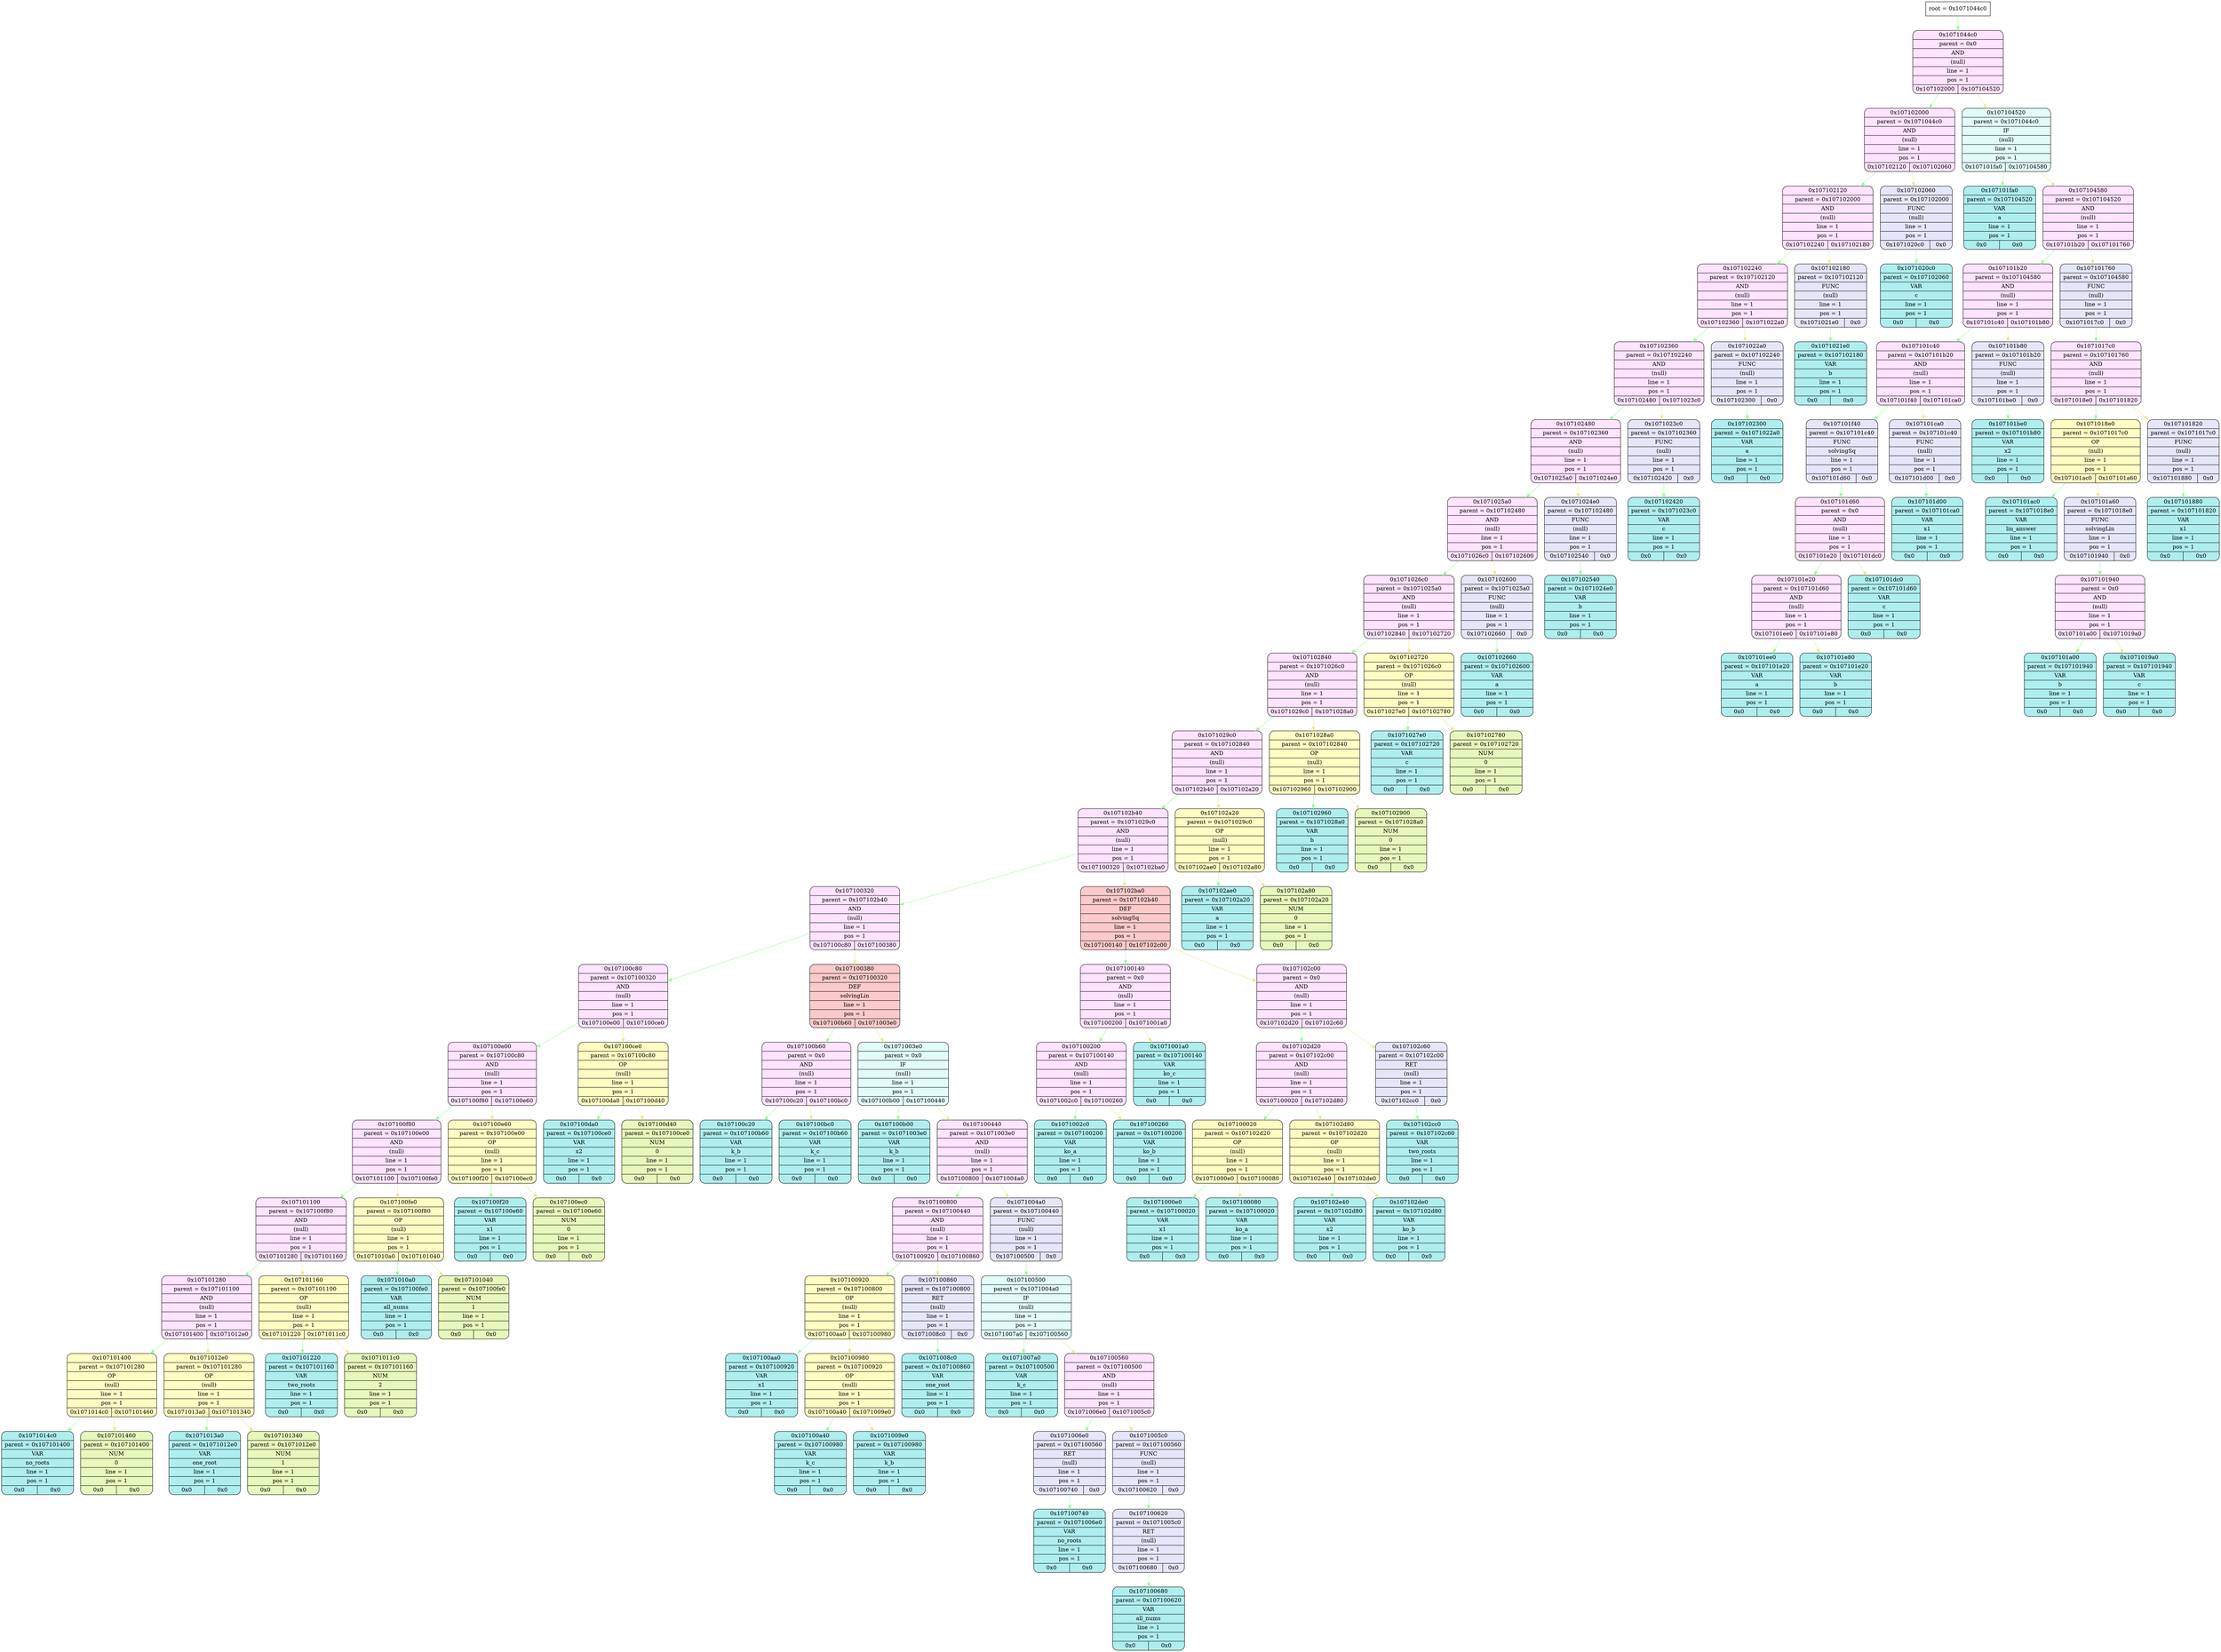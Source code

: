 digraph
{
    node_info[shape = record, label = "{root = 0x1071044c0}"];

    node_info->node_0x1071044c0 [color = "#98FB98"];
    node_0x1071044c0[shape = Mrecord, label = "{{0x1071044c0} | {parent =  0x0} | {AND} | {(null)} | {line = 1} | {pos = 1} | {0x107102000 | 0x107104520}}",
                                        style="filled", fillcolor="#FFE3FF"];
    node_0x107102000[shape = Mrecord, label = "{{0x107102000} | {parent =  0x1071044c0} | {AND} | {(null)} | {line = 1} | {pos = 1} | {0x107102120 | 0x107102060}}",
                                        style="filled", fillcolor="#FFE3FF"];
    node_0x107102120[shape = Mrecord, label = "{{0x107102120} | {parent =  0x107102000} | {AND} | {(null)} | {line = 1} | {pos = 1} | {0x107102240 | 0x107102180}}",
                                        style="filled", fillcolor="#FFE3FF"];
    node_0x107102240[shape = Mrecord, label = "{{0x107102240} | {parent =  0x107102120} | {AND} | {(null)} | {line = 1} | {pos = 1} | {0x107102360 | 0x1071022a0}}",
                                        style="filled", fillcolor="#FFE3FF"];
    node_0x107102360[shape = Mrecord, label = "{{0x107102360} | {parent =  0x107102240} | {AND} | {(null)} | {line = 1} | {pos = 1} | {0x107102480 | 0x1071023c0}}",
                                        style="filled", fillcolor="#FFE3FF"];
    node_0x107102480[shape = Mrecord, label = "{{0x107102480} | {parent =  0x107102360} | {AND} | {(null)} | {line = 1} | {pos = 1} | {0x1071025a0 | 0x1071024e0}}",
                                        style="filled", fillcolor="#FFE3FF"];
    node_0x1071025a0[shape = Mrecord, label = "{{0x1071025a0} | {parent =  0x107102480} | {AND} | {(null)} | {line = 1} | {pos = 1} | {0x1071026c0 | 0x107102600}}",
                                        style="filled", fillcolor="#FFE3FF"];
    node_0x1071026c0[shape = Mrecord, label = "{{0x1071026c0} | {parent =  0x1071025a0} | {AND} | {(null)} | {line = 1} | {pos = 1} | {0x107102840 | 0x107102720}}",
                                        style="filled", fillcolor="#FFE3FF"];
    node_0x107102840[shape = Mrecord, label = "{{0x107102840} | {parent =  0x1071026c0} | {AND} | {(null)} | {line = 1} | {pos = 1} | {0x1071029c0 | 0x1071028a0}}",
                                        style="filled", fillcolor="#FFE3FF"];
    node_0x1071029c0[shape = Mrecord, label = "{{0x1071029c0} | {parent =  0x107102840} | {AND} | {(null)} | {line = 1} | {pos = 1} | {0x107102b40 | 0x107102a20}}",
                                        style="filled", fillcolor="#FFE3FF"];
    node_0x107102b40[shape = Mrecord, label = "{{0x107102b40} | {parent =  0x1071029c0} | {AND} | {(null)} | {line = 1} | {pos = 1} | {0x107100320 | 0x107102ba0}}",
                                        style="filled", fillcolor="#FFE3FF"];
    node_0x107100320[shape = Mrecord, label = "{{0x107100320} | {parent =  0x107102b40} | {AND} | {(null)} | {line = 1} | {pos = 1} | {0x107100c80 | 0x107100380}}",
                                        style="filled", fillcolor="#FFE3FF"];
    node_0x107100c80[shape = Mrecord, label = "{{0x107100c80} | {parent =  0x107100320} | {AND} | {(null)} | {line = 1} | {pos = 1} | {0x107100e00 | 0x107100ce0}}",
                                        style="filled", fillcolor="#FFE3FF"];
    node_0x107100e00[shape = Mrecord, label = "{{0x107100e00} | {parent =  0x107100c80} | {AND} | {(null)} | {line = 1} | {pos = 1} | {0x107100f80 | 0x107100e60}}",
                                        style="filled", fillcolor="#FFE3FF"];
    node_0x107100f80[shape = Mrecord, label = "{{0x107100f80} | {parent =  0x107100e00} | {AND} | {(null)} | {line = 1} | {pos = 1} | {0x107101100 | 0x107100fe0}}",
                                        style="filled", fillcolor="#FFE3FF"];
    node_0x107101100[shape = Mrecord, label = "{{0x107101100} | {parent =  0x107100f80} | {AND} | {(null)} | {line = 1} | {pos = 1} | {0x107101280 | 0x107101160}}",
                                        style="filled", fillcolor="#FFE3FF"];
    node_0x107101280[shape = Mrecord, label = "{{0x107101280} | {parent =  0x107101100} | {AND} | {(null)} | {line = 1} | {pos = 1} | {0x107101400 | 0x1071012e0}}",
                                        style="filled", fillcolor="#FFE3FF"];
    node_0x107101400[shape = Mrecord, label = "{{0x107101400} | {parent =  0x107101280} | {OP} | {(null)} | {line = 1} | {pos = 1} | {0x1071014c0 | 0x107101460}}",
                                        style="filled", fillcolor="#FFFDC2"];
    node_0x1071014c0[shape = Mrecord, label = "{{0x1071014c0} | {parent =  0x107101400} | {VAR} | {no_roots} | {line = 1} | {pos = 1} | {0x0 | 0x0}}",
                                        style="filled", fillcolor="#AFEEEE"];
    node_0x107101460[shape = Mrecord, label = "{{0x107101460} | {parent =  0x107101400} | {NUM} | {0} | {line = 1} | {pos = 1} | {0x0 | 0x0}}",
                style="filled", fillcolor="#E7F8BC"];
    node_0x1071012e0[shape = Mrecord, label = "{{0x1071012e0} | {parent =  0x107101280} | {OP} | {(null)} | {line = 1} | {pos = 1} | {0x1071013a0 | 0x107101340}}",
                                        style="filled", fillcolor="#FFFDC2"];
    node_0x1071013a0[shape = Mrecord, label = "{{0x1071013a0} | {parent =  0x1071012e0} | {VAR} | {one_root} | {line = 1} | {pos = 1} | {0x0 | 0x0}}",
                                        style="filled", fillcolor="#AFEEEE"];
    node_0x107101340[shape = Mrecord, label = "{{0x107101340} | {parent =  0x1071012e0} | {NUM} | {1} | {line = 1} | {pos = 1} | {0x0 | 0x0}}",
                style="filled", fillcolor="#E7F8BC"];
    node_0x107101160[shape = Mrecord, label = "{{0x107101160} | {parent =  0x107101100} | {OP} | {(null)} | {line = 1} | {pos = 1} | {0x107101220 | 0x1071011c0}}",
                                        style="filled", fillcolor="#FFFDC2"];
    node_0x107101220[shape = Mrecord, label = "{{0x107101220} | {parent =  0x107101160} | {VAR} | {two_roots} | {line = 1} | {pos = 1} | {0x0 | 0x0}}",
                                        style="filled", fillcolor="#AFEEEE"];
    node_0x1071011c0[shape = Mrecord, label = "{{0x1071011c0} | {parent =  0x107101160} | {NUM} | {2} | {line = 1} | {pos = 1} | {0x0 | 0x0}}",
                style="filled", fillcolor="#E7F8BC"];
    node_0x107100fe0[shape = Mrecord, label = "{{0x107100fe0} | {parent =  0x107100f80} | {OP} | {(null)} | {line = 1} | {pos = 1} | {0x1071010a0 | 0x107101040}}",
                                        style="filled", fillcolor="#FFFDC2"];
    node_0x1071010a0[shape = Mrecord, label = "{{0x1071010a0} | {parent =  0x107100fe0} | {VAR} | {all_nums} | {line = 1} | {pos = 1} | {0x0 | 0x0}}",
                                        style="filled", fillcolor="#AFEEEE"];
    node_0x107101040[shape = Mrecord, label = "{{0x107101040} | {parent =  0x107100fe0} | {NUM} | {1} | {line = 1} | {pos = 1} | {0x0 | 0x0}}",
                style="filled", fillcolor="#E7F8BC"];
    node_0x107100e60[shape = Mrecord, label = "{{0x107100e60} | {parent =  0x107100e00} | {OP} | {(null)} | {line = 1} | {pos = 1} | {0x107100f20 | 0x107100ec0}}",
                                        style="filled", fillcolor="#FFFDC2"];
    node_0x107100f20[shape = Mrecord, label = "{{0x107100f20} | {parent =  0x107100e60} | {VAR} | {x1} | {line = 1} | {pos = 1} | {0x0 | 0x0}}",
                                        style="filled", fillcolor="#AFEEEE"];
    node_0x107100ec0[shape = Mrecord, label = "{{0x107100ec0} | {parent =  0x107100e60} | {NUM} | {0} | {line = 1} | {pos = 1} | {0x0 | 0x0}}",
                style="filled", fillcolor="#E7F8BC"];
    node_0x107100ce0[shape = Mrecord, label = "{{0x107100ce0} | {parent =  0x107100c80} | {OP} | {(null)} | {line = 1} | {pos = 1} | {0x107100da0 | 0x107100d40}}",
                                        style="filled", fillcolor="#FFFDC2"];
    node_0x107100da0[shape = Mrecord, label = "{{0x107100da0} | {parent =  0x107100ce0} | {VAR} | {x2} | {line = 1} | {pos = 1} | {0x0 | 0x0}}",
                                        style="filled", fillcolor="#AFEEEE"];
    node_0x107100d40[shape = Mrecord, label = "{{0x107100d40} | {parent =  0x107100ce0} | {NUM} | {0} | {line = 1} | {pos = 1} | {0x0 | 0x0}}",
                style="filled", fillcolor="#E7F8BC"];
    node_0x107100380[shape = Mrecord, label = "{{0x107100380} | {parent =  0x107100320} | {DEF} | {solvingLin} | {line = 1} | {pos = 1} | {0x107100b60 | 0x1071003e0}}",
                                        style="filled", fillcolor="#FCCACA"];
    node_0x107100b60[shape = Mrecord, label = "{{0x107100b60} | {parent =  0x0} | {AND} | {(null)} | {line = 1} | {pos = 1} | {0x107100c20 | 0x107100bc0}}",
                                        style="filled", fillcolor="#FFE3FF"];
    node_0x107100c20[shape = Mrecord, label = "{{0x107100c20} | {parent =  0x107100b60} | {VAR} | {k_b} | {line = 1} | {pos = 1} | {0x0 | 0x0}}",
                                        style="filled", fillcolor="#AFEEEE"];
    node_0x107100bc0[shape = Mrecord, label = "{{0x107100bc0} | {parent =  0x107100b60} | {VAR} | {k_c} | {line = 1} | {pos = 1} | {0x0 | 0x0}}",
                                        style="filled", fillcolor="#AFEEEE"];
    node_0x1071003e0[shape = Mrecord, label = "{{0x1071003e0} | {parent =  0x0} | {IF} | {(null)} | {line = 1} | {pos = 1} | {0x107100b00 | 0x107100440}}",
                                        style="filled", fillcolor="#E1FCF9"];
    node_0x107100b00[shape = Mrecord, label = "{{0x107100b00} | {parent =  0x1071003e0} | {VAR} | {k_b} | {line = 1} | {pos = 1} | {0x0 | 0x0}}",
                                        style="filled", fillcolor="#AFEEEE"];
    node_0x107100440[shape = Mrecord, label = "{{0x107100440} | {parent =  0x1071003e0} | {AND} | {(null)} | {line = 1} | {pos = 1} | {0x107100800 | 0x1071004a0}}",
                                        style="filled", fillcolor="#FFE3FF"];
    node_0x107100800[shape = Mrecord, label = "{{0x107100800} | {parent =  0x107100440} | {AND} | {(null)} | {line = 1} | {pos = 1} | {0x107100920 | 0x107100860}}",
                                        style="filled", fillcolor="#FFE3FF"];
    node_0x107100920[shape = Mrecord, label = "{{0x107100920} | {parent =  0x107100800} | {OP} | {(null)} | {line = 1} | {pos = 1} | {0x107100aa0 | 0x107100980}}",
                                        style="filled", fillcolor="#FFFDC2"];
    node_0x107100aa0[shape = Mrecord, label = "{{0x107100aa0} | {parent =  0x107100920} | {VAR} | {x1} | {line = 1} | {pos = 1} | {0x0 | 0x0}}",
                                        style="filled", fillcolor="#AFEEEE"];
    node_0x107100980[shape = Mrecord, label = "{{0x107100980} | {parent =  0x107100920} | {OP} | {(null)} | {line = 1} | {pos = 1} | {0x107100a40 | 0x1071009e0}}",
                                        style="filled", fillcolor="#FFFDC2"];
    node_0x107100a40[shape = Mrecord, label = "{{0x107100a40} | {parent =  0x107100980} | {VAR} | {k_c} | {line = 1} | {pos = 1} | {0x0 | 0x0}}",
                                        style="filled", fillcolor="#AFEEEE"];
    node_0x1071009e0[shape = Mrecord, label = "{{0x1071009e0} | {parent =  0x107100980} | {VAR} | {k_b} | {line = 1} | {pos = 1} | {0x0 | 0x0}}",
                                        style="filled", fillcolor="#AFEEEE"];
    node_0x107100860[shape = Mrecord, label = "{{0x107100860} | {parent =  0x107100800} | {RET} | {(null)} | {line = 1} | {pos = 1} | {0x1071008c0 | 0x0}}",
                                        style="filled", fillcolor="#E6E6FA"];
    node_0x1071008c0[shape = Mrecord, label = "{{0x1071008c0} | {parent =  0x107100860} | {VAR} | {one_root} | {line = 1} | {pos = 1} | {0x0 | 0x0}}",
                                        style="filled", fillcolor="#AFEEEE"];
    node_0x1071004a0[shape = Mrecord, label = "{{0x1071004a0} | {parent =  0x107100440} | {FUNC} | {(null)} | {line = 1} | {pos = 1} | {0x107100500 | 0x0}}",
                                        style="filled", fillcolor="#E6E6FA"];
    node_0x107100500[shape = Mrecord, label = "{{0x107100500} | {parent =  0x1071004a0} | {IF} | {(null)} | {line = 1} | {pos = 1} | {0x1071007a0 | 0x107100560}}",
                                        style="filled", fillcolor="#E1FCF9"];
    node_0x1071007a0[shape = Mrecord, label = "{{0x1071007a0} | {parent =  0x107100500} | {VAR} | {k_c} | {line = 1} | {pos = 1} | {0x0 | 0x0}}",
                                        style="filled", fillcolor="#AFEEEE"];
    node_0x107100560[shape = Mrecord, label = "{{0x107100560} | {parent =  0x107100500} | {AND} | {(null)} | {line = 1} | {pos = 1} | {0x1071006e0 | 0x1071005c0}}",
                                        style="filled", fillcolor="#FFE3FF"];
    node_0x1071006e0[shape = Mrecord, label = "{{0x1071006e0} | {parent =  0x107100560} | {RET} | {(null)} | {line = 1} | {pos = 1} | {0x107100740 | 0x0}}",
                                        style="filled", fillcolor="#E6E6FA"];
    node_0x107100740[shape = Mrecord, label = "{{0x107100740} | {parent =  0x1071006e0} | {VAR} | {no_roots} | {line = 1} | {pos = 1} | {0x0 | 0x0}}",
                                        style="filled", fillcolor="#AFEEEE"];
    node_0x1071005c0[shape = Mrecord, label = "{{0x1071005c0} | {parent =  0x107100560} | {FUNC} | {(null)} | {line = 1} | {pos = 1} | {0x107100620 | 0x0}}",
                                        style="filled", fillcolor="#E6E6FA"];
    node_0x107100620[shape = Mrecord, label = "{{0x107100620} | {parent =  0x1071005c0} | {RET} | {(null)} | {line = 1} | {pos = 1} | {0x107100680 | 0x0}}",
                                        style="filled", fillcolor="#E6E6FA"];
    node_0x107100680[shape = Mrecord, label = "{{0x107100680} | {parent =  0x107100620} | {VAR} | {all_nums} | {line = 1} | {pos = 1} | {0x0 | 0x0}}",
                                        style="filled", fillcolor="#AFEEEE"];
    node_0x107102ba0[shape = Mrecord, label = "{{0x107102ba0} | {parent =  0x107102b40} | {DEF} | {solvingSq} | {line = 1} | {pos = 1} | {0x107100140 | 0x107102c00}}",
                                        style="filled", fillcolor="#FCCACA"];
    node_0x107100140[shape = Mrecord, label = "{{0x107100140} | {parent =  0x0} | {AND} | {(null)} | {line = 1} | {pos = 1} | {0x107100200 | 0x1071001a0}}",
                                        style="filled", fillcolor="#FFE3FF"];
    node_0x107100200[shape = Mrecord, label = "{{0x107100200} | {parent =  0x107100140} | {AND} | {(null)} | {line = 1} | {pos = 1} | {0x1071002c0 | 0x107100260}}",
                                        style="filled", fillcolor="#FFE3FF"];
    node_0x1071002c0[shape = Mrecord, label = "{{0x1071002c0} | {parent =  0x107100200} | {VAR} | {ko_a} | {line = 1} | {pos = 1} | {0x0 | 0x0}}",
                                        style="filled", fillcolor="#AFEEEE"];
    node_0x107100260[shape = Mrecord, label = "{{0x107100260} | {parent =  0x107100200} | {VAR} | {ko_b} | {line = 1} | {pos = 1} | {0x0 | 0x0}}",
                                        style="filled", fillcolor="#AFEEEE"];
    node_0x1071001a0[shape = Mrecord, label = "{{0x1071001a0} | {parent =  0x107100140} | {VAR} | {ko_c} | {line = 1} | {pos = 1} | {0x0 | 0x0}}",
                                        style="filled", fillcolor="#AFEEEE"];
    node_0x107102c00[shape = Mrecord, label = "{{0x107102c00} | {parent =  0x0} | {AND} | {(null)} | {line = 1} | {pos = 1} | {0x107102d20 | 0x107102c60}}",
                                        style="filled", fillcolor="#FFE3FF"];
    node_0x107102d20[shape = Mrecord, label = "{{0x107102d20} | {parent =  0x107102c00} | {AND} | {(null)} | {line = 1} | {pos = 1} | {0x107100020 | 0x107102d80}}",
                                        style="filled", fillcolor="#FFE3FF"];
    node_0x107100020[shape = Mrecord, label = "{{0x107100020} | {parent =  0x107102d20} | {OP} | {(null)} | {line = 1} | {pos = 1} | {0x1071000e0 | 0x107100080}}",
                                        style="filled", fillcolor="#FFFDC2"];
    node_0x1071000e0[shape = Mrecord, label = "{{0x1071000e0} | {parent =  0x107100020} | {VAR} | {x1} | {line = 1} | {pos = 1} | {0x0 | 0x0}}",
                                        style="filled", fillcolor="#AFEEEE"];
    node_0x107100080[shape = Mrecord, label = "{{0x107100080} | {parent =  0x107100020} | {VAR} | {ko_a} | {line = 1} | {pos = 1} | {0x0 | 0x0}}",
                                        style="filled", fillcolor="#AFEEEE"];
    node_0x107102d80[shape = Mrecord, label = "{{0x107102d80} | {parent =  0x107102d20} | {OP} | {(null)} | {line = 1} | {pos = 1} | {0x107102e40 | 0x107102de0}}",
                                        style="filled", fillcolor="#FFFDC2"];
    node_0x107102e40[shape = Mrecord, label = "{{0x107102e40} | {parent =  0x107102d80} | {VAR} | {x2} | {line = 1} | {pos = 1} | {0x0 | 0x0}}",
                                        style="filled", fillcolor="#AFEEEE"];
    node_0x107102de0[shape = Mrecord, label = "{{0x107102de0} | {parent =  0x107102d80} | {VAR} | {ko_b} | {line = 1} | {pos = 1} | {0x0 | 0x0}}",
                                        style="filled", fillcolor="#AFEEEE"];
    node_0x107102c60[shape = Mrecord, label = "{{0x107102c60} | {parent =  0x107102c00} | {RET} | {(null)} | {line = 1} | {pos = 1} | {0x107102cc0 | 0x0}}",
                                        style="filled", fillcolor="#E6E6FA"];
    node_0x107102cc0[shape = Mrecord, label = "{{0x107102cc0} | {parent =  0x107102c60} | {VAR} | {two_roots} | {line = 1} | {pos = 1} | {0x0 | 0x0}}",
                                        style="filled", fillcolor="#AFEEEE"];
    node_0x107102a20[shape = Mrecord, label = "{{0x107102a20} | {parent =  0x1071029c0} | {OP} | {(null)} | {line = 1} | {pos = 1} | {0x107102ae0 | 0x107102a80}}",
                                        style="filled", fillcolor="#FFFDC2"];
    node_0x107102ae0[shape = Mrecord, label = "{{0x107102ae0} | {parent =  0x107102a20} | {VAR} | {a} | {line = 1} | {pos = 1} | {0x0 | 0x0}}",
                                        style="filled", fillcolor="#AFEEEE"];
    node_0x107102a80[shape = Mrecord, label = "{{0x107102a80} | {parent =  0x107102a20} | {NUM} | {0} | {line = 1} | {pos = 1} | {0x0 | 0x0}}",
                style="filled", fillcolor="#E7F8BC"];
    node_0x1071028a0[shape = Mrecord, label = "{{0x1071028a0} | {parent =  0x107102840} | {OP} | {(null)} | {line = 1} | {pos = 1} | {0x107102960 | 0x107102900}}",
                                        style="filled", fillcolor="#FFFDC2"];
    node_0x107102960[shape = Mrecord, label = "{{0x107102960} | {parent =  0x1071028a0} | {VAR} | {b} | {line = 1} | {pos = 1} | {0x0 | 0x0}}",
                                        style="filled", fillcolor="#AFEEEE"];
    node_0x107102900[shape = Mrecord, label = "{{0x107102900} | {parent =  0x1071028a0} | {NUM} | {0} | {line = 1} | {pos = 1} | {0x0 | 0x0}}",
                style="filled", fillcolor="#E7F8BC"];
    node_0x107102720[shape = Mrecord, label = "{{0x107102720} | {parent =  0x1071026c0} | {OP} | {(null)} | {line = 1} | {pos = 1} | {0x1071027e0 | 0x107102780}}",
                                        style="filled", fillcolor="#FFFDC2"];
    node_0x1071027e0[shape = Mrecord, label = "{{0x1071027e0} | {parent =  0x107102720} | {VAR} | {c} | {line = 1} | {pos = 1} | {0x0 | 0x0}}",
                                        style="filled", fillcolor="#AFEEEE"];
    node_0x107102780[shape = Mrecord, label = "{{0x107102780} | {parent =  0x107102720} | {NUM} | {0} | {line = 1} | {pos = 1} | {0x0 | 0x0}}",
                style="filled", fillcolor="#E7F8BC"];
    node_0x107102600[shape = Mrecord, label = "{{0x107102600} | {parent =  0x1071025a0} | {FUNC} | {(null)} | {line = 1} | {pos = 1} | {0x107102660 | 0x0}}",
                                        style="filled", fillcolor="#E6E6FA"];
    node_0x107102660[shape = Mrecord, label = "{{0x107102660} | {parent =  0x107102600} | {VAR} | {a} | {line = 1} | {pos = 1} | {0x0 | 0x0}}",
                                        style="filled", fillcolor="#AFEEEE"];
    node_0x1071024e0[shape = Mrecord, label = "{{0x1071024e0} | {parent =  0x107102480} | {FUNC} | {(null)} | {line = 1} | {pos = 1} | {0x107102540 | 0x0}}",
                                        style="filled", fillcolor="#E6E6FA"];
    node_0x107102540[shape = Mrecord, label = "{{0x107102540} | {parent =  0x1071024e0} | {VAR} | {b} | {line = 1} | {pos = 1} | {0x0 | 0x0}}",
                                        style="filled", fillcolor="#AFEEEE"];
    node_0x1071023c0[shape = Mrecord, label = "{{0x1071023c0} | {parent =  0x107102360} | {FUNC} | {(null)} | {line = 1} | {pos = 1} | {0x107102420 | 0x0}}",
                                        style="filled", fillcolor="#E6E6FA"];
    node_0x107102420[shape = Mrecord, label = "{{0x107102420} | {parent =  0x1071023c0} | {VAR} | {c} | {line = 1} | {pos = 1} | {0x0 | 0x0}}",
                                        style="filled", fillcolor="#AFEEEE"];
    node_0x1071022a0[shape = Mrecord, label = "{{0x1071022a0} | {parent =  0x107102240} | {FUNC} | {(null)} | {line = 1} | {pos = 1} | {0x107102300 | 0x0}}",
                                        style="filled", fillcolor="#E6E6FA"];
    node_0x107102300[shape = Mrecord, label = "{{0x107102300} | {parent =  0x1071022a0} | {VAR} | {a} | {line = 1} | {pos = 1} | {0x0 | 0x0}}",
                                        style="filled", fillcolor="#AFEEEE"];
    node_0x107102180[shape = Mrecord, label = "{{0x107102180} | {parent =  0x107102120} | {FUNC} | {(null)} | {line = 1} | {pos = 1} | {0x1071021e0 | 0x0}}",
                                        style="filled", fillcolor="#E6E6FA"];
    node_0x1071021e0[shape = Mrecord, label = "{{0x1071021e0} | {parent =  0x107102180} | {VAR} | {b} | {line = 1} | {pos = 1} | {0x0 | 0x0}}",
                                        style="filled", fillcolor="#AFEEEE"];
    node_0x107102060[shape = Mrecord, label = "{{0x107102060} | {parent =  0x107102000} | {FUNC} | {(null)} | {line = 1} | {pos = 1} | {0x1071020c0 | 0x0}}",
                                        style="filled", fillcolor="#E6E6FA"];
    node_0x1071020c0[shape = Mrecord, label = "{{0x1071020c0} | {parent =  0x107102060} | {VAR} | {c} | {line = 1} | {pos = 1} | {0x0 | 0x0}}",
                                        style="filled", fillcolor="#AFEEEE"];
    node_0x107104520[shape = Mrecord, label = "{{0x107104520} | {parent =  0x1071044c0} | {IF} | {(null)} | {line = 1} | {pos = 1} | {0x107101fa0 | 0x107104580}}",
                                        style="filled", fillcolor="#E1FCF9"];
    node_0x107101fa0[shape = Mrecord, label = "{{0x107101fa0} | {parent =  0x107104520} | {VAR} | {a} | {line = 1} | {pos = 1} | {0x0 | 0x0}}",
                                        style="filled", fillcolor="#AFEEEE"];
    node_0x107104580[shape = Mrecord, label = "{{0x107104580} | {parent =  0x107104520} | {AND} | {(null)} | {line = 1} | {pos = 1} | {0x107101b20 | 0x107101760}}",
                                        style="filled", fillcolor="#FFE3FF"];
    node_0x107101b20[shape = Mrecord, label = "{{0x107101b20} | {parent =  0x107104580} | {AND} | {(null)} | {line = 1} | {pos = 1} | {0x107101c40 | 0x107101b80}}",
                                        style="filled", fillcolor="#FFE3FF"];
    node_0x107101c40[shape = Mrecord, label = "{{0x107101c40} | {parent =  0x107101b20} | {AND} | {(null)} | {line = 1} | {pos = 1} | {0x107101f40 | 0x107101ca0}}",
                                        style="filled", fillcolor="#FFE3FF"];
    node_0x107101f40[shape = Mrecord, label = "{{0x107101f40} | {parent =  0x107101c40} | {FUNC} | {solvingSq} | {line = 1} | {pos = 1} | {0x107101d60 | 0x0}}",
                                        style="filled", fillcolor="#E6E6FA"];
    node_0x107101d60[shape = Mrecord, label = "{{0x107101d60} | {parent =  0x0} | {AND} | {(null)} | {line = 1} | {pos = 1} | {0x107101e20 | 0x107101dc0}}",
                                        style="filled", fillcolor="#FFE3FF"];
    node_0x107101e20[shape = Mrecord, label = "{{0x107101e20} | {parent =  0x107101d60} | {AND} | {(null)} | {line = 1} | {pos = 1} | {0x107101ee0 | 0x107101e80}}",
                                        style="filled", fillcolor="#FFE3FF"];
    node_0x107101ee0[shape = Mrecord, label = "{{0x107101ee0} | {parent =  0x107101e20} | {VAR} | {a} | {line = 1} | {pos = 1} | {0x0 | 0x0}}",
                                        style="filled", fillcolor="#AFEEEE"];
    node_0x107101e80[shape = Mrecord, label = "{{0x107101e80} | {parent =  0x107101e20} | {VAR} | {b} | {line = 1} | {pos = 1} | {0x0 | 0x0}}",
                                        style="filled", fillcolor="#AFEEEE"];
    node_0x107101dc0[shape = Mrecord, label = "{{0x107101dc0} | {parent =  0x107101d60} | {VAR} | {c} | {line = 1} | {pos = 1} | {0x0 | 0x0}}",
                                        style="filled", fillcolor="#AFEEEE"];
    node_0x107101ca0[shape = Mrecord, label = "{{0x107101ca0} | {parent =  0x107101c40} | {FUNC} | {(null)} | {line = 1} | {pos = 1} | {0x107101d00 | 0x0}}",
                                        style="filled", fillcolor="#E6E6FA"];
    node_0x107101d00[shape = Mrecord, label = "{{0x107101d00} | {parent =  0x107101ca0} | {VAR} | {x1} | {line = 1} | {pos = 1} | {0x0 | 0x0}}",
                                        style="filled", fillcolor="#AFEEEE"];
    node_0x107101b80[shape = Mrecord, label = "{{0x107101b80} | {parent =  0x107101b20} | {FUNC} | {(null)} | {line = 1} | {pos = 1} | {0x107101be0 | 0x0}}",
                                        style="filled", fillcolor="#E6E6FA"];
    node_0x107101be0[shape = Mrecord, label = "{{0x107101be0} | {parent =  0x107101b80} | {VAR} | {x2} | {line = 1} | {pos = 1} | {0x0 | 0x0}}",
                                        style="filled", fillcolor="#AFEEEE"];
    node_0x107101760[shape = Mrecord, label = "{{0x107101760} | {parent =  0x107104580} | {FUNC} | {(null)} | {line = 1} | {pos = 1} | {0x1071017c0 | 0x0}}",
                                        style="filled", fillcolor="#E6E6FA"];
    node_0x1071017c0[shape = Mrecord, label = "{{0x1071017c0} | {parent =  0x107101760} | {AND} | {(null)} | {line = 1} | {pos = 1} | {0x1071018e0 | 0x107101820}}",
                                        style="filled", fillcolor="#FFE3FF"];
    node_0x1071018e0[shape = Mrecord, label = "{{0x1071018e0} | {parent =  0x1071017c0} | {OP} | {(null)} | {line = 1} | {pos = 1} | {0x107101ac0 | 0x107101a60}}",
                                        style="filled", fillcolor="#FFFDC2"];
    node_0x107101ac0[shape = Mrecord, label = "{{0x107101ac0} | {parent =  0x1071018e0} | {VAR} | {lin_answer} | {line = 1} | {pos = 1} | {0x0 | 0x0}}",
                                        style="filled", fillcolor="#AFEEEE"];
    node_0x107101a60[shape = Mrecord, label = "{{0x107101a60} | {parent =  0x1071018e0} | {FUNC} | {solvingLin} | {line = 1} | {pos = 1} | {0x107101940 | 0x0}}",
                                        style="filled", fillcolor="#E6E6FA"];
    node_0x107101940[shape = Mrecord, label = "{{0x107101940} | {parent =  0x0} | {AND} | {(null)} | {line = 1} | {pos = 1} | {0x107101a00 | 0x1071019a0}}",
                                        style="filled", fillcolor="#FFE3FF"];
    node_0x107101a00[shape = Mrecord, label = "{{0x107101a00} | {parent =  0x107101940} | {VAR} | {b} | {line = 1} | {pos = 1} | {0x0 | 0x0}}",
                                        style="filled", fillcolor="#AFEEEE"];
    node_0x1071019a0[shape = Mrecord, label = "{{0x1071019a0} | {parent =  0x107101940} | {VAR} | {c} | {line = 1} | {pos = 1} | {0x0 | 0x0}}",
                                        style="filled", fillcolor="#AFEEEE"];
    node_0x107101820[shape = Mrecord, label = "{{0x107101820} | {parent =  0x1071017c0} | {FUNC} | {(null)} | {line = 1} | {pos = 1} | {0x107101880 | 0x0}}",
                                        style="filled", fillcolor="#E6E6FA"];
    node_0x107101880[shape = Mrecord, label = "{{0x107101880} | {parent =  0x107101820} | {VAR} | {x1} | {line = 1} | {pos = 1} | {0x0 | 0x0}}",
                                        style="filled", fillcolor="#AFEEEE"];
    node_0x1071044c0->node_0x107102000 [color = "#98FB98"];
    node_0x107102000->node_0x107102120 [color = "#98FB98"];
    node_0x107102120->node_0x107102240 [color = "#98FB98"];
    node_0x107102240->node_0x107102360 [color = "#98FB98"];
    node_0x107102360->node_0x107102480 [color = "#98FB98"];
    node_0x107102480->node_0x1071025a0 [color = "#98FB98"];
    node_0x1071025a0->node_0x1071026c0 [color = "#98FB98"];
    node_0x1071026c0->node_0x107102840 [color = "#98FB98"];
    node_0x107102840->node_0x1071029c0 [color = "#98FB98"];
    node_0x1071029c0->node_0x107102b40 [color = "#98FB98"];
    node_0x107102b40->node_0x107100320 [color = "#98FB98"];
    node_0x107100320->node_0x107100c80 [color = "#98FB98"];
    node_0x107100c80->node_0x107100e00 [color = "#98FB98"];
    node_0x107100e00->node_0x107100f80 [color = "#98FB98"];
    node_0x107100f80->node_0x107101100 [color = "#98FB98"];
    node_0x107101100->node_0x107101280 [color = "#98FB98"];
    node_0x107101280->node_0x107101400 [color = "#98FB98"];
    node_0x107101400->node_0x1071014c0 [color = "#98FB98"];
    node_0x107101400->node_0x107101460 [color = "#F0E68C"];
    node_0x107101280->node_0x1071012e0 [color = "#F0E68C"];
    node_0x1071012e0->node_0x1071013a0 [color = "#98FB98"];
    node_0x1071012e0->node_0x107101340 [color = "#F0E68C"];
    node_0x107101100->node_0x107101160 [color = "#F0E68C"];
    node_0x107101160->node_0x107101220 [color = "#98FB98"];
    node_0x107101160->node_0x1071011c0 [color = "#F0E68C"];
    node_0x107100f80->node_0x107100fe0 [color = "#F0E68C"];
    node_0x107100fe0->node_0x1071010a0 [color = "#98FB98"];
    node_0x107100fe0->node_0x107101040 [color = "#F0E68C"];
    node_0x107100e00->node_0x107100e60 [color = "#F0E68C"];
    node_0x107100e60->node_0x107100f20 [color = "#98FB98"];
    node_0x107100e60->node_0x107100ec0 [color = "#F0E68C"];
    node_0x107100c80->node_0x107100ce0 [color = "#F0E68C"];
    node_0x107100ce0->node_0x107100da0 [color = "#98FB98"];
    node_0x107100ce0->node_0x107100d40 [color = "#F0E68C"];
    node_0x107100320->node_0x107100380 [color = "#F0E68C"];
    node_0x107100380->node_0x107100b60 [color = "#98FB98"];
    node_0x107100b60->node_0x107100c20 [color = "#98FB98"];
    node_0x107100b60->node_0x107100bc0 [color = "#F0E68C"];
    node_0x107100380->node_0x1071003e0 [color = "#F0E68C"];
    node_0x1071003e0->node_0x107100b00 [color = "#98FB98"];
    node_0x1071003e0->node_0x107100440 [color = "#F0E68C"];
    node_0x107100440->node_0x107100800 [color = "#98FB98"];
    node_0x107100800->node_0x107100920 [color = "#98FB98"];
    node_0x107100920->node_0x107100aa0 [color = "#98FB98"];
    node_0x107100920->node_0x107100980 [color = "#F0E68C"];
    node_0x107100980->node_0x107100a40 [color = "#98FB98"];
    node_0x107100980->node_0x1071009e0 [color = "#F0E68C"];
    node_0x107100800->node_0x107100860 [color = "#F0E68C"];
    node_0x107100860->node_0x1071008c0 [color = "#98FB98"];
    node_0x107100440->node_0x1071004a0 [color = "#F0E68C"];
    node_0x1071004a0->node_0x107100500 [color = "#98FB98"];
    node_0x107100500->node_0x1071007a0 [color = "#98FB98"];
    node_0x107100500->node_0x107100560 [color = "#F0E68C"];
    node_0x107100560->node_0x1071006e0 [color = "#98FB98"];
    node_0x1071006e0->node_0x107100740 [color = "#98FB98"];
    node_0x107100560->node_0x1071005c0 [color = "#F0E68C"];
    node_0x1071005c0->node_0x107100620 [color = "#98FB98"];
    node_0x107100620->node_0x107100680 [color = "#98FB98"];
    node_0x107102b40->node_0x107102ba0 [color = "#F0E68C"];
    node_0x107102ba0->node_0x107100140 [color = "#98FB98"];
    node_0x107100140->node_0x107100200 [color = "#98FB98"];
    node_0x107100200->node_0x1071002c0 [color = "#98FB98"];
    node_0x107100200->node_0x107100260 [color = "#F0E68C"];
    node_0x107100140->node_0x1071001a0 [color = "#F0E68C"];
    node_0x107102ba0->node_0x107102c00 [color = "#F0E68C"];
    node_0x107102c00->node_0x107102d20 [color = "#98FB98"];
    node_0x107102d20->node_0x107100020 [color = "#98FB98"];
    node_0x107100020->node_0x1071000e0 [color = "#98FB98"];
    node_0x107100020->node_0x107100080 [color = "#F0E68C"];
    node_0x107102d20->node_0x107102d80 [color = "#F0E68C"];
    node_0x107102d80->node_0x107102e40 [color = "#98FB98"];
    node_0x107102d80->node_0x107102de0 [color = "#F0E68C"];
    node_0x107102c00->node_0x107102c60 [color = "#F0E68C"];
    node_0x107102c60->node_0x107102cc0 [color = "#98FB98"];
    node_0x1071029c0->node_0x107102a20 [color = "#F0E68C"];
    node_0x107102a20->node_0x107102ae0 [color = "#98FB98"];
    node_0x107102a20->node_0x107102a80 [color = "#F0E68C"];
    node_0x107102840->node_0x1071028a0 [color = "#F0E68C"];
    node_0x1071028a0->node_0x107102960 [color = "#98FB98"];
    node_0x1071028a0->node_0x107102900 [color = "#F0E68C"];
    node_0x1071026c0->node_0x107102720 [color = "#F0E68C"];
    node_0x107102720->node_0x1071027e0 [color = "#98FB98"];
    node_0x107102720->node_0x107102780 [color = "#F0E68C"];
    node_0x1071025a0->node_0x107102600 [color = "#F0E68C"];
    node_0x107102600->node_0x107102660 [color = "#98FB98"];
    node_0x107102480->node_0x1071024e0 [color = "#F0E68C"];
    node_0x1071024e0->node_0x107102540 [color = "#98FB98"];
    node_0x107102360->node_0x1071023c0 [color = "#F0E68C"];
    node_0x1071023c0->node_0x107102420 [color = "#98FB98"];
    node_0x107102240->node_0x1071022a0 [color = "#F0E68C"];
    node_0x1071022a0->node_0x107102300 [color = "#98FB98"];
    node_0x107102120->node_0x107102180 [color = "#F0E68C"];
    node_0x107102180->node_0x1071021e0 [color = "#98FB98"];
    node_0x107102000->node_0x107102060 [color = "#F0E68C"];
    node_0x107102060->node_0x1071020c0 [color = "#98FB98"];
    node_0x1071044c0->node_0x107104520 [color = "#F0E68C"];
    node_0x107104520->node_0x107101fa0 [color = "#98FB98"];
    node_0x107104520->node_0x107104580 [color = "#F0E68C"];
    node_0x107104580->node_0x107101b20 [color = "#98FB98"];
    node_0x107101b20->node_0x107101c40 [color = "#98FB98"];
    node_0x107101c40->node_0x107101f40 [color = "#98FB98"];
    node_0x107101f40->node_0x107101d60 [color = "#98FB98"];
    node_0x107101d60->node_0x107101e20 [color = "#98FB98"];
    node_0x107101e20->node_0x107101ee0 [color = "#98FB98"];
    node_0x107101e20->node_0x107101e80 [color = "#F0E68C"];
    node_0x107101d60->node_0x107101dc0 [color = "#F0E68C"];
    node_0x107101c40->node_0x107101ca0 [color = "#F0E68C"];
    node_0x107101ca0->node_0x107101d00 [color = "#98FB98"];
    node_0x107101b20->node_0x107101b80 [color = "#F0E68C"];
    node_0x107101b80->node_0x107101be0 [color = "#98FB98"];
    node_0x107104580->node_0x107101760 [color = "#F0E68C"];
    node_0x107101760->node_0x1071017c0 [color = "#98FB98"];
    node_0x1071017c0->node_0x1071018e0 [color = "#98FB98"];
    node_0x1071018e0->node_0x107101ac0 [color = "#98FB98"];
    node_0x1071018e0->node_0x107101a60 [color = "#F0E68C"];
    node_0x107101a60->node_0x107101940 [color = "#98FB98"];
    node_0x107101940->node_0x107101a00 [color = "#98FB98"];
    node_0x107101940->node_0x1071019a0 [color = "#F0E68C"];
    node_0x1071017c0->node_0x107101820 [color = "#F0E68C"];
    node_0x107101820->node_0x107101880 [color = "#98FB98"];
}